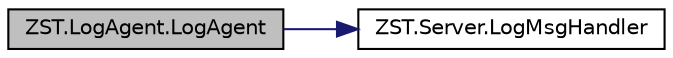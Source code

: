 digraph "ZST.LogAgent.LogAgent"
{
  edge [fontname="Helvetica",fontsize="10",labelfontname="Helvetica",labelfontsize="10"];
  node [fontname="Helvetica",fontsize="10",shape=record];
  rankdir="LR";
  Node1 [label="ZST.LogAgent.LogAgent",height=0.2,width=0.4,color="black", fillcolor="grey75", style="filled", fontcolor="black"];
  Node1 -> Node2 [color="midnightblue",fontsize="10",style="solid"];
  Node2 [label="ZST.Server.LogMsgHandler",height=0.2,width=0.4,color="black", fillcolor="white", style="filled",URL="$class_z_s_t_1_1_server.html#abaa63d4c934148fd07c8ee4cbb9e278e",tooltip="Obiekt obsługujący zdarzenie nadejścia nowego Logu "];
}
